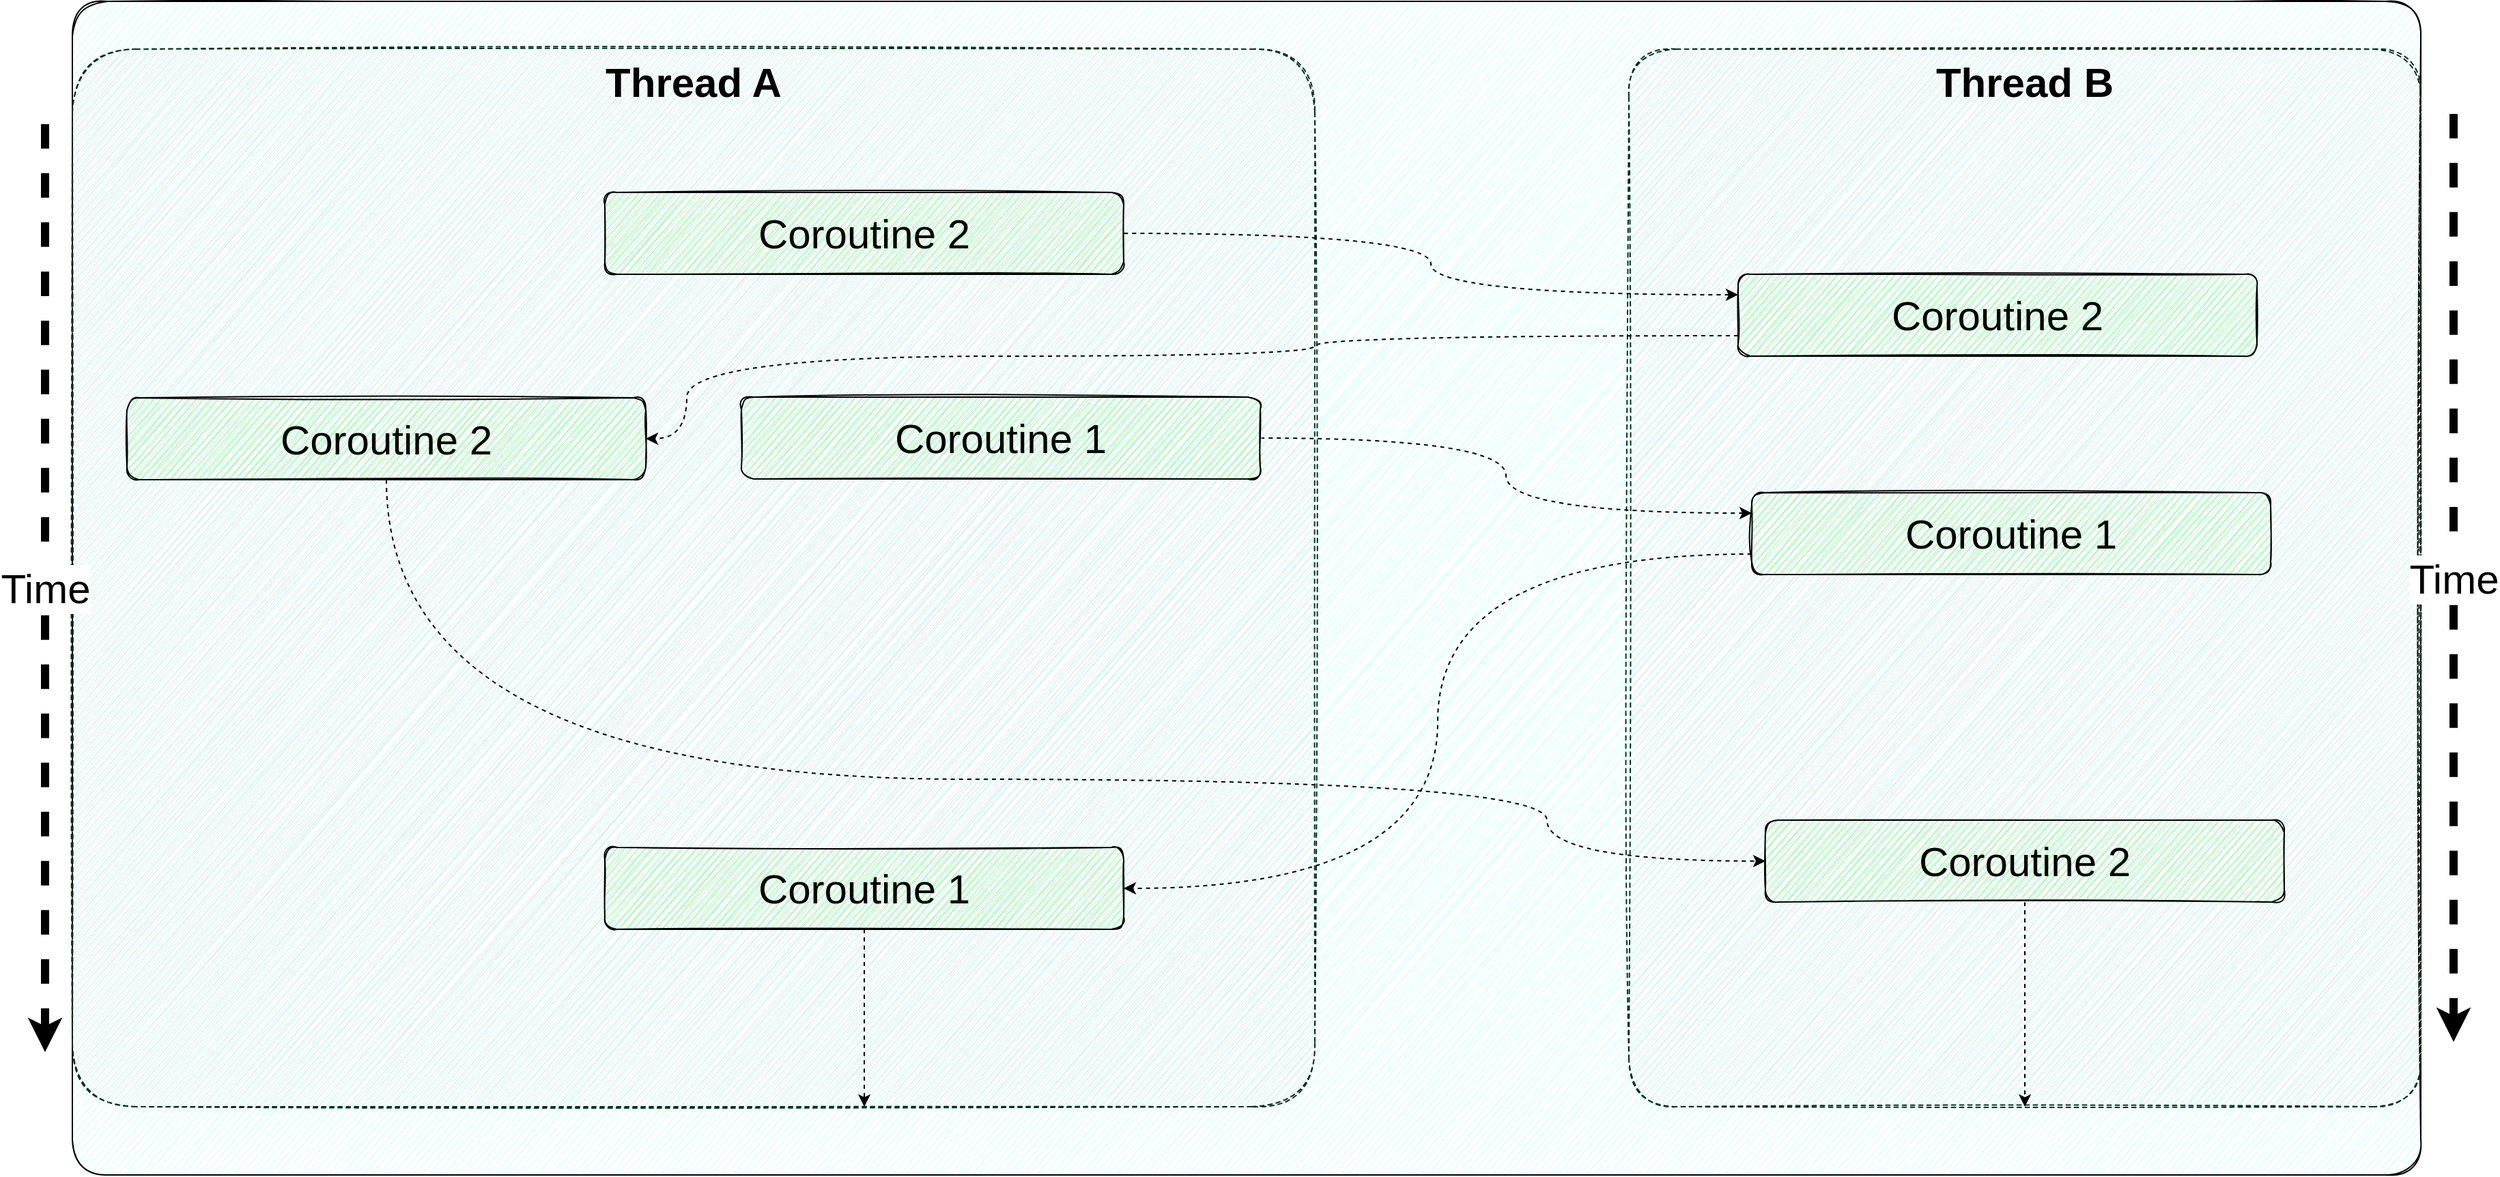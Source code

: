 <mxfile version="15.7.3" type="device"><diagram id="HX36lXaqriUn2ncN6-zE" name="Page-1"><mxGraphModel dx="3039" dy="1700" grid="1" gridSize="10" guides="1" tooltips="1" connect="1" arrows="1" fold="1" page="1" pageScale="1" pageWidth="827" pageHeight="1169" math="0" shadow="0"><root><mxCell id="0"/><mxCell id="1" parent="0"/><mxCell id="_uyz3dG6UiQZac79CJI6-48" value="" style="rounded=1;whiteSpace=wrap;html=1;labelBackgroundColor=none;labelBorderColor=none;fontFamily=Comic Sans MS;fontColor=default;fillColor=#CCFFFF;align=right;verticalAlign=middle;arcSize=3;sketch=1;fontSize=23;" parent="1" vertex="1"><mxGeometry x="-90" y="60" width="1720" height="860" as="geometry"/></mxCell><mxCell id="aGN-Y-02uY2Eopvv15GC-8" value="Thread A" style="rounded=1;whiteSpace=wrap;html=1;labelBackgroundColor=none;sketch=1;fontColor=none;strokeColor=#00331A;fillColor=#E6E6E6;arcSize=6;dashed=1;verticalAlign=top;fontSize=30;fontStyle=1" parent="1" vertex="1"><mxGeometry x="-90" y="95" width="910" height="775" as="geometry"/></mxCell><mxCell id="zUsX7mxIPClAFuxd-6kN-1" value="Thread B" style="rounded=1;whiteSpace=wrap;html=1;labelBackgroundColor=none;sketch=1;fontColor=none;strokeColor=#00331A;fillColor=#E6E6E6;arcSize=6;dashed=1;verticalAlign=top;fontSize=30;fontStyle=1" parent="1" vertex="1"><mxGeometry x="1050" y="95" width="580" height="775" as="geometry"/></mxCell><mxCell id="pPYSLQJwQsg4qVi2y7TP-10" style="edgeStyle=orthogonalEdgeStyle;curved=1;jumpStyle=gap;orthogonalLoop=1;jettySize=auto;html=1;entryX=0;entryY=0.25;entryDx=0;entryDy=0;dashed=1;fontSize=30;fontColor=default;startArrow=none;startFill=0;align=center;verticalAlign=middle;" edge="1" parent="1" source="pPYSLQJwQsg4qVi2y7TP-1" target="pPYSLQJwQsg4qVi2y7TP-2"><mxGeometry relative="1" as="geometry"/></mxCell><mxCell id="pPYSLQJwQsg4qVi2y7TP-11" style="edgeStyle=orthogonalEdgeStyle;curved=1;jumpStyle=gap;orthogonalLoop=1;jettySize=auto;html=1;exitX=0;exitY=0.75;exitDx=0;exitDy=0;entryX=1;entryY=0.5;entryDx=0;entryDy=0;dashed=1;fontSize=30;fontColor=default;startArrow=none;startFill=0;align=center;verticalAlign=middle;" edge="1" parent="1" source="pPYSLQJwQsg4qVi2y7TP-2" target="pPYSLQJwQsg4qVi2y7TP-3"><mxGeometry relative="1" as="geometry"/></mxCell><mxCell id="pPYSLQJwQsg4qVi2y7TP-2" value="Coroutine 1" style="rounded=1;whiteSpace=wrap;html=1;fontSize=30;fontColor=default;align=center;verticalAlign=middle;fillColor=#99FF99;sketch=1;" vertex="1" parent="1"><mxGeometry x="1140" y="420" width="380" height="60" as="geometry"/></mxCell><mxCell id="pPYSLQJwQsg4qVi2y7TP-14" style="edgeStyle=orthogonalEdgeStyle;curved=1;jumpStyle=gap;orthogonalLoop=1;jettySize=auto;html=1;dashed=1;fontSize=30;fontColor=default;startArrow=none;startFill=0;align=center;verticalAlign=middle;" edge="1" parent="1" source="pPYSLQJwQsg4qVi2y7TP-3"><mxGeometry relative="1" as="geometry"><mxPoint x="490" y="870" as="targetPoint"/><Array as="points"><mxPoint x="490" y="780"/><mxPoint x="490" y="780"/></Array></mxGeometry></mxCell><mxCell id="pPYSLQJwQsg4qVi2y7TP-3" value="Coroutine 1" style="rounded=1;whiteSpace=wrap;html=1;fontSize=30;fontColor=default;align=center;verticalAlign=middle;fillColor=#99FF99;sketch=1;" vertex="1" parent="1"><mxGeometry x="300" y="680" width="380" height="60" as="geometry"/></mxCell><mxCell id="pPYSLQJwQsg4qVi2y7TP-8" style="edgeStyle=orthogonalEdgeStyle;curved=1;jumpStyle=gap;orthogonalLoop=1;jettySize=auto;html=1;entryX=0;entryY=0.25;entryDx=0;entryDy=0;dashed=1;fontSize=30;fontColor=default;startArrow=none;startFill=0;align=center;verticalAlign=middle;" edge="1" parent="1" source="pPYSLQJwQsg4qVi2y7TP-4" target="pPYSLQJwQsg4qVi2y7TP-5"><mxGeometry relative="1" as="geometry"/></mxCell><mxCell id="pPYSLQJwQsg4qVi2y7TP-4" value="Coroutine 2" style="rounded=1;whiteSpace=wrap;html=1;fontSize=30;fontColor=default;align=center;verticalAlign=middle;fillColor=#99FF99;sketch=1;" vertex="1" parent="1"><mxGeometry x="300" y="200" width="380" height="60" as="geometry"/></mxCell><mxCell id="pPYSLQJwQsg4qVi2y7TP-9" style="edgeStyle=orthogonalEdgeStyle;curved=1;jumpStyle=gap;orthogonalLoop=1;jettySize=auto;html=1;entryX=1;entryY=0.5;entryDx=0;entryDy=0;dashed=1;fontSize=30;fontColor=default;startArrow=none;startFill=0;align=center;verticalAlign=middle;exitX=0;exitY=0.75;exitDx=0;exitDy=0;" edge="1" parent="1" source="pPYSLQJwQsg4qVi2y7TP-5" target="pPYSLQJwQsg4qVi2y7TP-6"><mxGeometry relative="1" as="geometry"><Array as="points"><mxPoint x="820" y="305"/><mxPoint x="820" y="320"/><mxPoint x="360" y="320"/><mxPoint x="360" y="381"/></Array></mxGeometry></mxCell><mxCell id="pPYSLQJwQsg4qVi2y7TP-5" value="Coroutine 2" style="rounded=1;whiteSpace=wrap;html=1;fontSize=30;fontColor=default;align=center;verticalAlign=middle;fillColor=#99FF99;sketch=1;" vertex="1" parent="1"><mxGeometry x="1130" y="260" width="380" height="60" as="geometry"/></mxCell><mxCell id="pPYSLQJwQsg4qVi2y7TP-17" style="edgeStyle=orthogonalEdgeStyle;curved=1;jumpStyle=gap;orthogonalLoop=1;jettySize=auto;html=1;entryX=0;entryY=0.5;entryDx=0;entryDy=0;dashed=1;fontSize=30;fontColor=default;startArrow=none;startFill=0;align=center;verticalAlign=middle;" edge="1" parent="1" source="pPYSLQJwQsg4qVi2y7TP-6" target="pPYSLQJwQsg4qVi2y7TP-16"><mxGeometry relative="1" as="geometry"><Array as="points"><mxPoint x="140" y="630"/><mxPoint x="990" y="630"/><mxPoint x="990" y="690"/></Array></mxGeometry></mxCell><mxCell id="pPYSLQJwQsg4qVi2y7TP-6" value="Coroutine 2" style="rounded=1;whiteSpace=wrap;html=1;fontSize=30;fontColor=default;align=center;verticalAlign=middle;fillColor=#99FF99;sketch=1;" vertex="1" parent="1"><mxGeometry x="-50" y="350.5" width="380" height="60" as="geometry"/></mxCell><mxCell id="pPYSLQJwQsg4qVi2y7TP-7" value="Time" style="endArrow=classic;html=1;dashed=1;fontSize=30;fontColor=default;align=center;verticalAlign=middle;curved=1;jumpStyle=gap;strokeWidth=6;" edge="1" parent="1"><mxGeometry width="50" height="50" relative="1" as="geometry"><mxPoint x="1654" y="142.5" as="sourcePoint"/><mxPoint x="1654" y="822.5" as="targetPoint"/></mxGeometry></mxCell><mxCell id="pPYSLQJwQsg4qVi2y7TP-18" style="edgeStyle=orthogonalEdgeStyle;curved=1;jumpStyle=gap;orthogonalLoop=1;jettySize=auto;html=1;dashed=1;fontSize=30;fontColor=default;startArrow=none;startFill=0;align=center;verticalAlign=middle;" edge="1" parent="1" source="pPYSLQJwQsg4qVi2y7TP-16"><mxGeometry relative="1" as="geometry"><mxPoint x="1340" y="870" as="targetPoint"/><Array as="points"><mxPoint x="1340" y="800"/><mxPoint x="1340" y="800"/></Array></mxGeometry></mxCell><mxCell id="pPYSLQJwQsg4qVi2y7TP-16" value="Coroutine 2" style="rounded=1;whiteSpace=wrap;html=1;fontSize=30;fontColor=default;align=center;verticalAlign=middle;fillColor=#99FF99;sketch=1;" vertex="1" parent="1"><mxGeometry x="1150" y="660" width="380" height="60" as="geometry"/></mxCell><mxCell id="pPYSLQJwQsg4qVi2y7TP-1" value="Coroutine 1" style="rounded=1;whiteSpace=wrap;html=1;fontSize=30;fontColor=default;align=center;verticalAlign=middle;fillColor=#99FF99;sketch=1;" vertex="1" parent="1"><mxGeometry x="400" y="350" width="380" height="60" as="geometry"/></mxCell><mxCell id="pPYSLQJwQsg4qVi2y7TP-19" value="Time" style="endArrow=classic;html=1;dashed=1;fontSize=30;fontColor=default;align=center;verticalAlign=middle;curved=1;jumpStyle=gap;strokeWidth=6;" edge="1" parent="1"><mxGeometry width="50" height="50" relative="1" as="geometry"><mxPoint x="-110" y="150" as="sourcePoint"/><mxPoint x="-110" y="830" as="targetPoint"/></mxGeometry></mxCell></root></mxGraphModel></diagram></mxfile>